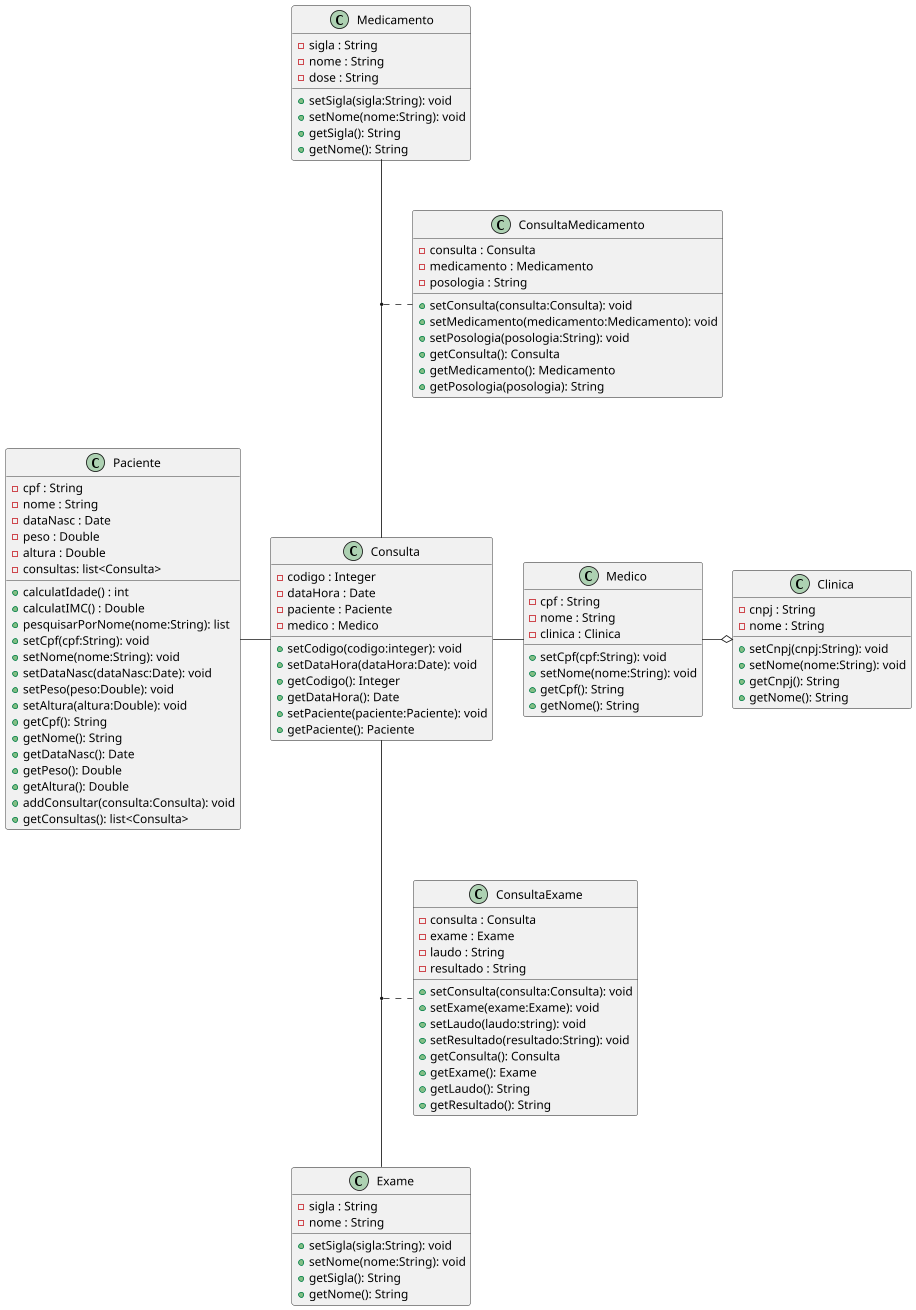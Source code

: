 @startuml

scale 0.85


class "Clinica" as clinica
    clinica : - cnpj : String    
    clinica : - nome : String    

    clinica : + setCnpj(cnpj:String): void
    clinica : + setNome(nome:String): void
    clinica : + getCnpj(): String
    clinica : + getNome(): String

class "Medico" as medico
    medico : - cpf : String    
    medico : - nome : String    
    medico : - clinica : Clinica    

    medico : + setCpf(cpf:String): void
    medico : + setNome(nome:String): void
    medico : + getCpf(): String
    medico : + getNome(): String

class "ConsultaMedicamento" as consultaMedicamento
    consultaMedicamento : - consulta : Consulta    
    consultaMedicamento : - medicamento : Medicamento
    consultaMedicamento : - posologia : String

    consultaMedicamento : + setConsulta(consulta:Consulta): void
    consultaMedicamento : + setMedicamento(medicamento:Medicamento): void
    consultaMedicamento : + setPosologia(posologia:String): void
    consultaMedicamento : + getConsulta(): Consulta
    consultaMedicamento : + getMedicamento(): Medicamento
    consultaMedicamento : + getPosologia(posologia): String

class "Medicamento" as medicamento
    medicamento : - sigla : String
    medicamento : - nome : String
    medicamento : - dose : String

    medicamento : + setSigla(sigla:String): void
    medicamento : + setNome(nome:String): void
    medicamento : + getSigla(): String
    medicamento : + getNome(): String    

class "Consulta" as consulta
    consulta : - codigo : Integer
    consulta : - dataHora : Date
    consulta : - paciente : Paciente
    consulta : - medico : Medico

    consulta : + setCodigo(codigo:integer): void
    consulta : + setDataHora(dataHora:Date): void
    consulta : + getCodigo(): Integer
    consulta : + getDataHora(): Date
    consulta : + setPaciente(paciente:Paciente): void
    consulta : + getPaciente(): Paciente

class "Paciente" as paciente
    paciente : - cpf : String
    paciente : - nome : String
    paciente : - dataNasc : Date
    paciente : - peso : Double
    paciente : - altura : Double
    paciente : - consultas: list<Consulta>

    paciente : + calculatIdade() : int
    paciente : + calculatIMC() : Double
    paciente : + pesquisarPorNome(nome:String): list
    paciente : + setCpf(cpf:String): void
    paciente : + setNome(nome:String): void
    paciente : + setDataNasc(dataNasc:Date): void
    paciente : + setPeso(peso:Double): void
    paciente : + setAltura(altura:Double): void
    paciente : + getCpf(): String
    paciente : + getNome(): String
    paciente : + getDataNasc(): Date
    paciente : + getPeso(): Double
    paciente : + getAltura(): Double
    paciente : + addConsultar(consulta:Consulta): void
    paciente : + getConsultas(): list<Consulta>
    
class "ConsultaExame" as consultaExame
    consultaExame : - consulta : Consulta
    consultaExame : - exame : Exame
    consultaExame : - laudo : String
    consultaExame : - resultado : String

    consultaExame : + setConsulta(consulta:Consulta): void
    consultaExame : + setExame(exame:Exame): void
    consultaExame : + setLaudo(laudo:string): void
    consultaExame : + setResultado(resultado:String): void
    consultaExame : + getConsulta(): Consulta
    consultaExame : + getExame(): Exame
    consultaExame : + getLaudo(): String
    consultaExame : + getResultado(): String

class "Exame" as exame
    exame : - sigla : String
    exame : - nome : String
    
    exame : + setSigla(sigla:String): void
    exame : + setNome(nome:String): void
    exame : + getSigla(): String
    exame : + getNome(): String
    
    
''=========================  RELACOES  ==================================

consulta -u- exame
(consulta, exame) . consultaExame

medicamento -d- consulta
(consulta, medicamento) . consultaMedicamento

consulta -l- paciente
consulta -r- medico
medico -o clinica

@enduml 
